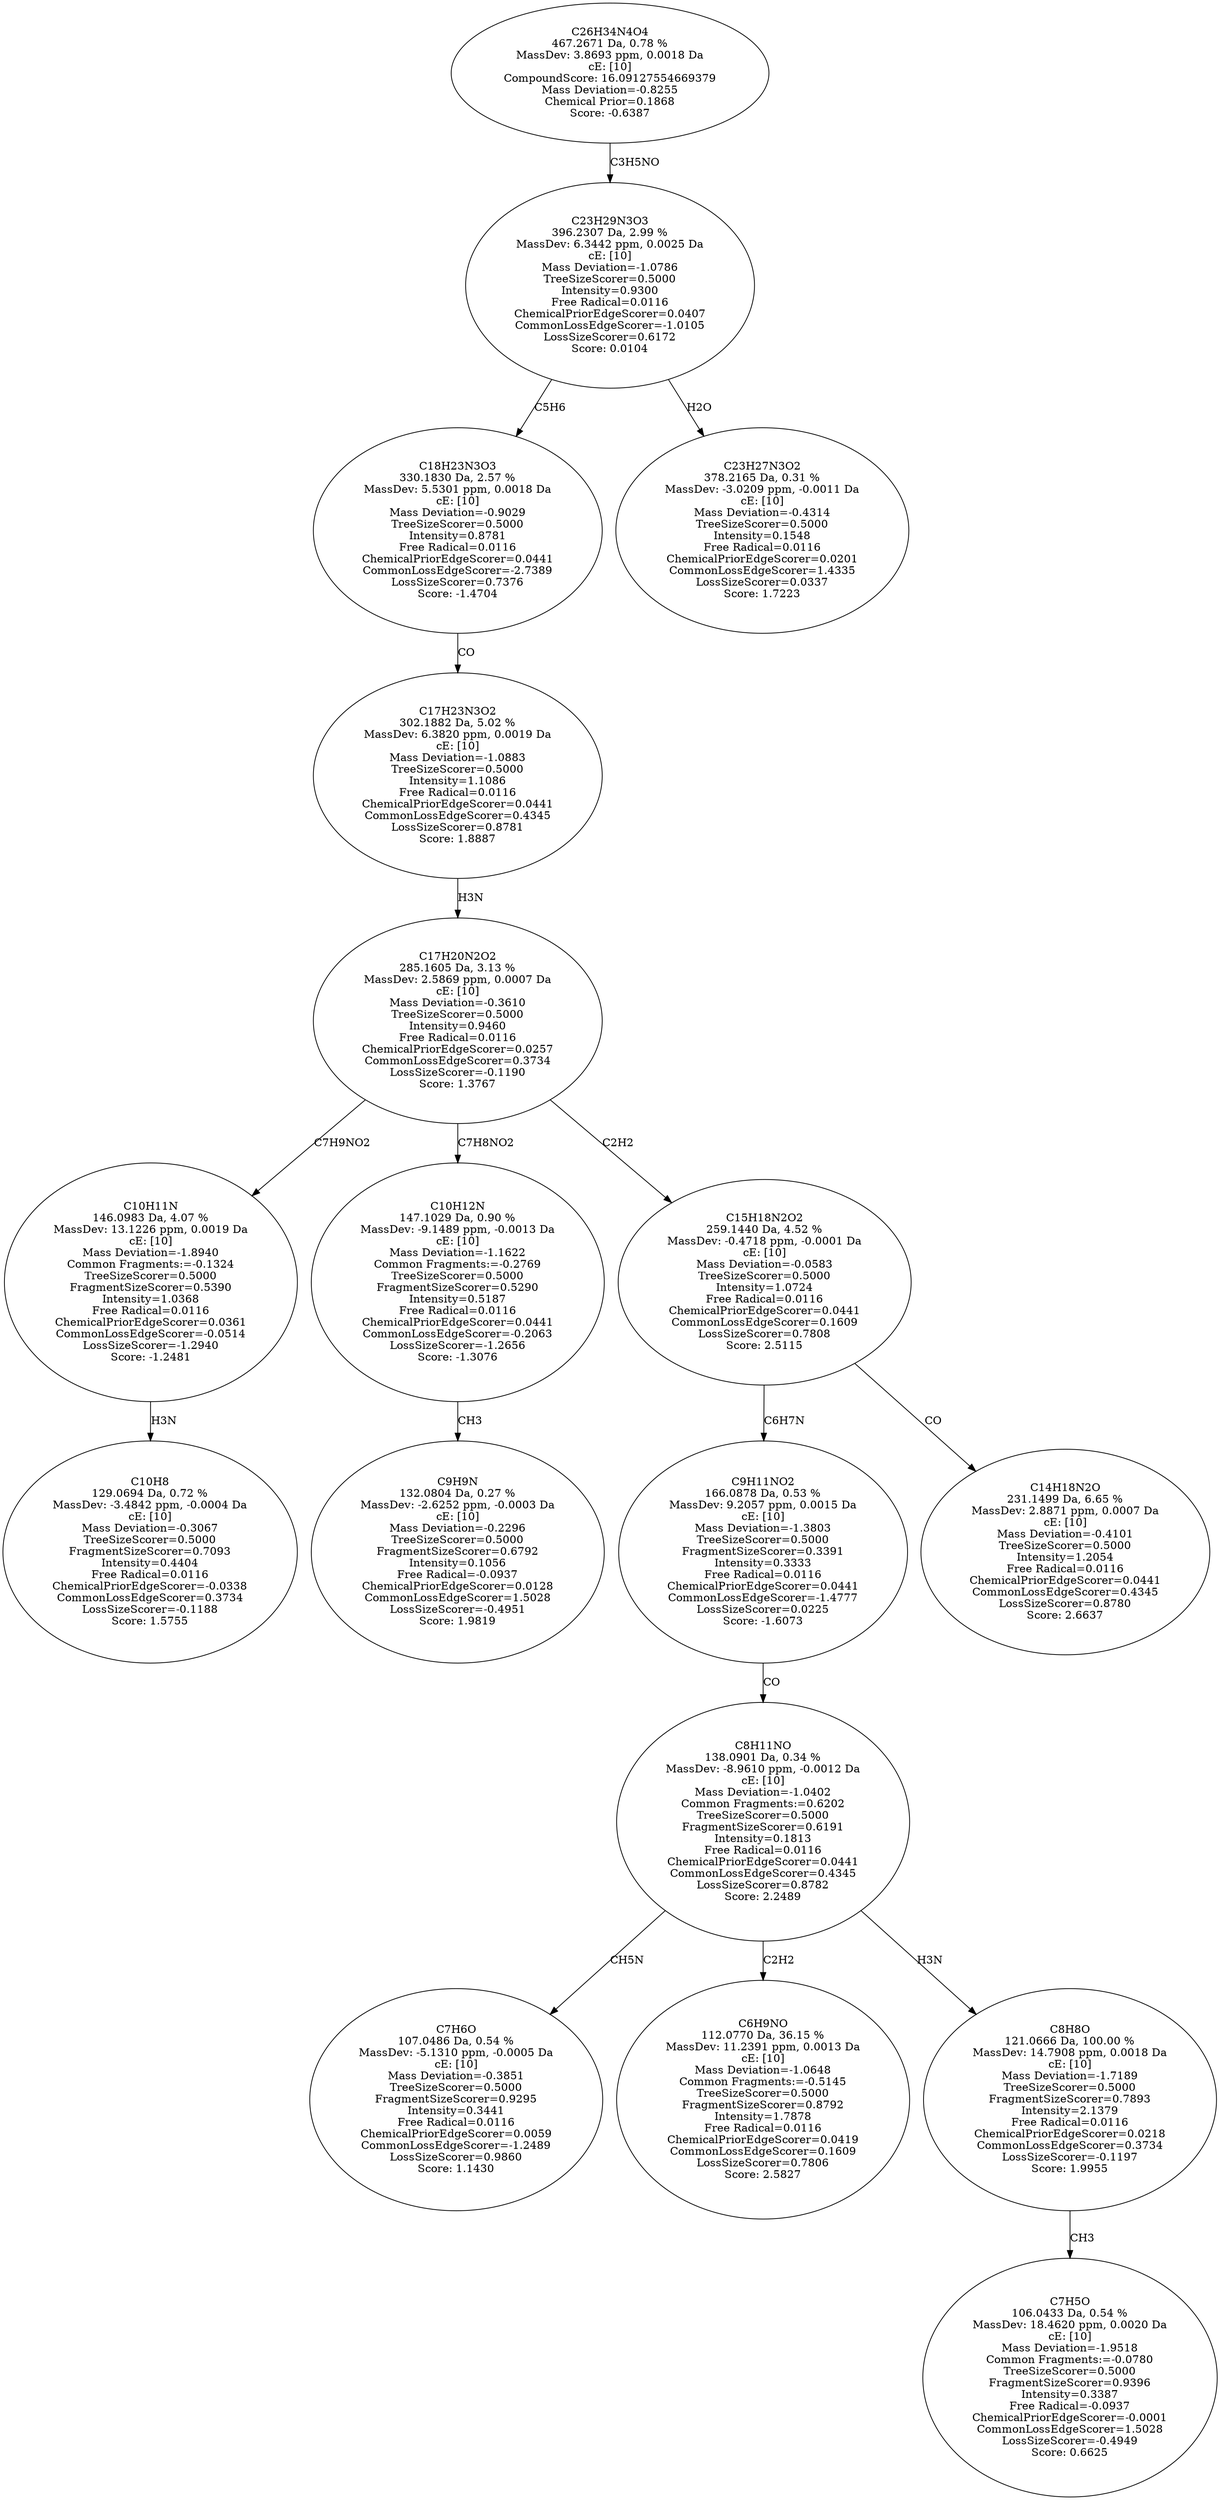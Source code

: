 strict digraph {
v1 [label="C10H8\n129.0694 Da, 0.72 %\nMassDev: -3.4842 ppm, -0.0004 Da\ncE: [10]\nMass Deviation=-0.3067\nTreeSizeScorer=0.5000\nFragmentSizeScorer=0.7093\nIntensity=0.4404\nFree Radical=0.0116\nChemicalPriorEdgeScorer=-0.0338\nCommonLossEdgeScorer=0.3734\nLossSizeScorer=-0.1188\nScore: 1.5755"];
v2 [label="C10H11N\n146.0983 Da, 4.07 %\nMassDev: 13.1226 ppm, 0.0019 Da\ncE: [10]\nMass Deviation=-1.8940\nCommon Fragments:=-0.1324\nTreeSizeScorer=0.5000\nFragmentSizeScorer=0.5390\nIntensity=1.0368\nFree Radical=0.0116\nChemicalPriorEdgeScorer=0.0361\nCommonLossEdgeScorer=-0.0514\nLossSizeScorer=-1.2940\nScore: -1.2481"];
v3 [label="C9H9N\n132.0804 Da, 0.27 %\nMassDev: -2.6252 ppm, -0.0003 Da\ncE: [10]\nMass Deviation=-0.2296\nTreeSizeScorer=0.5000\nFragmentSizeScorer=0.6792\nIntensity=0.1056\nFree Radical=-0.0937\nChemicalPriorEdgeScorer=0.0128\nCommonLossEdgeScorer=1.5028\nLossSizeScorer=-0.4951\nScore: 1.9819"];
v4 [label="C10H12N\n147.1029 Da, 0.90 %\nMassDev: -9.1489 ppm, -0.0013 Da\ncE: [10]\nMass Deviation=-1.1622\nCommon Fragments:=-0.2769\nTreeSizeScorer=0.5000\nFragmentSizeScorer=0.5290\nIntensity=0.5187\nFree Radical=0.0116\nChemicalPriorEdgeScorer=0.0441\nCommonLossEdgeScorer=-0.2063\nLossSizeScorer=-1.2656\nScore: -1.3076"];
v5 [label="C7H6O\n107.0486 Da, 0.54 %\nMassDev: -5.1310 ppm, -0.0005 Da\ncE: [10]\nMass Deviation=-0.3851\nTreeSizeScorer=0.5000\nFragmentSizeScorer=0.9295\nIntensity=0.3441\nFree Radical=0.0116\nChemicalPriorEdgeScorer=0.0059\nCommonLossEdgeScorer=-1.2489\nLossSizeScorer=0.9860\nScore: 1.1430"];
v6 [label="C6H9NO\n112.0770 Da, 36.15 %\nMassDev: 11.2391 ppm, 0.0013 Da\ncE: [10]\nMass Deviation=-1.0648\nCommon Fragments:=-0.5145\nTreeSizeScorer=0.5000\nFragmentSizeScorer=0.8792\nIntensity=1.7878\nFree Radical=0.0116\nChemicalPriorEdgeScorer=0.0419\nCommonLossEdgeScorer=0.1609\nLossSizeScorer=0.7806\nScore: 2.5827"];
v7 [label="C7H5O\n106.0433 Da, 0.54 %\nMassDev: 18.4620 ppm, 0.0020 Da\ncE: [10]\nMass Deviation=-1.9518\nCommon Fragments:=-0.0780\nTreeSizeScorer=0.5000\nFragmentSizeScorer=0.9396\nIntensity=0.3387\nFree Radical=-0.0937\nChemicalPriorEdgeScorer=-0.0001\nCommonLossEdgeScorer=1.5028\nLossSizeScorer=-0.4949\nScore: 0.6625"];
v8 [label="C8H8O\n121.0666 Da, 100.00 %\nMassDev: 14.7908 ppm, 0.0018 Da\ncE: [10]\nMass Deviation=-1.7189\nTreeSizeScorer=0.5000\nFragmentSizeScorer=0.7893\nIntensity=2.1379\nFree Radical=0.0116\nChemicalPriorEdgeScorer=0.0218\nCommonLossEdgeScorer=0.3734\nLossSizeScorer=-0.1197\nScore: 1.9955"];
v9 [label="C8H11NO\n138.0901 Da, 0.34 %\nMassDev: -8.9610 ppm, -0.0012 Da\ncE: [10]\nMass Deviation=-1.0402\nCommon Fragments:=0.6202\nTreeSizeScorer=0.5000\nFragmentSizeScorer=0.6191\nIntensity=0.1813\nFree Radical=0.0116\nChemicalPriorEdgeScorer=0.0441\nCommonLossEdgeScorer=0.4345\nLossSizeScorer=0.8782\nScore: 2.2489"];
v10 [label="C9H11NO2\n166.0878 Da, 0.53 %\nMassDev: 9.2057 ppm, 0.0015 Da\ncE: [10]\nMass Deviation=-1.3803\nTreeSizeScorer=0.5000\nFragmentSizeScorer=0.3391\nIntensity=0.3333\nFree Radical=0.0116\nChemicalPriorEdgeScorer=0.0441\nCommonLossEdgeScorer=-1.4777\nLossSizeScorer=0.0225\nScore: -1.6073"];
v11 [label="C14H18N2O\n231.1499 Da, 6.65 %\nMassDev: 2.8871 ppm, 0.0007 Da\ncE: [10]\nMass Deviation=-0.4101\nTreeSizeScorer=0.5000\nIntensity=1.2054\nFree Radical=0.0116\nChemicalPriorEdgeScorer=0.0441\nCommonLossEdgeScorer=0.4345\nLossSizeScorer=0.8780\nScore: 2.6637"];
v12 [label="C15H18N2O2\n259.1440 Da, 4.52 %\nMassDev: -0.4718 ppm, -0.0001 Da\ncE: [10]\nMass Deviation=-0.0583\nTreeSizeScorer=0.5000\nIntensity=1.0724\nFree Radical=0.0116\nChemicalPriorEdgeScorer=0.0441\nCommonLossEdgeScorer=0.1609\nLossSizeScorer=0.7808\nScore: 2.5115"];
v13 [label="C17H20N2O2\n285.1605 Da, 3.13 %\nMassDev: 2.5869 ppm, 0.0007 Da\ncE: [10]\nMass Deviation=-0.3610\nTreeSizeScorer=0.5000\nIntensity=0.9460\nFree Radical=0.0116\nChemicalPriorEdgeScorer=0.0257\nCommonLossEdgeScorer=0.3734\nLossSizeScorer=-0.1190\nScore: 1.3767"];
v14 [label="C17H23N3O2\n302.1882 Da, 5.02 %\nMassDev: 6.3820 ppm, 0.0019 Da\ncE: [10]\nMass Deviation=-1.0883\nTreeSizeScorer=0.5000\nIntensity=1.1086\nFree Radical=0.0116\nChemicalPriorEdgeScorer=0.0441\nCommonLossEdgeScorer=0.4345\nLossSizeScorer=0.8781\nScore: 1.8887"];
v15 [label="C18H23N3O3\n330.1830 Da, 2.57 %\nMassDev: 5.5301 ppm, 0.0018 Da\ncE: [10]\nMass Deviation=-0.9029\nTreeSizeScorer=0.5000\nIntensity=0.8781\nFree Radical=0.0116\nChemicalPriorEdgeScorer=0.0441\nCommonLossEdgeScorer=-2.7389\nLossSizeScorer=0.7376\nScore: -1.4704"];
v16 [label="C23H27N3O2\n378.2165 Da, 0.31 %\nMassDev: -3.0209 ppm, -0.0011 Da\ncE: [10]\nMass Deviation=-0.4314\nTreeSizeScorer=0.5000\nIntensity=0.1548\nFree Radical=0.0116\nChemicalPriorEdgeScorer=0.0201\nCommonLossEdgeScorer=1.4335\nLossSizeScorer=0.0337\nScore: 1.7223"];
v17 [label="C23H29N3O3\n396.2307 Da, 2.99 %\nMassDev: 6.3442 ppm, 0.0025 Da\ncE: [10]\nMass Deviation=-1.0786\nTreeSizeScorer=0.5000\nIntensity=0.9300\nFree Radical=0.0116\nChemicalPriorEdgeScorer=0.0407\nCommonLossEdgeScorer=-1.0105\nLossSizeScorer=0.6172\nScore: 0.0104"];
v18 [label="C26H34N4O4\n467.2671 Da, 0.78 %\nMassDev: 3.8693 ppm, 0.0018 Da\ncE: [10]\nCompoundScore: 16.09127554669379\nMass Deviation=-0.8255\nChemical Prior=0.1868\nScore: -0.6387"];
v2 -> v1 [label="H3N"];
v13 -> v2 [label="C7H9NO2"];
v4 -> v3 [label="CH3"];
v13 -> v4 [label="C7H8NO2"];
v9 -> v5 [label="CH5N"];
v9 -> v6 [label="C2H2"];
v8 -> v7 [label="CH3"];
v9 -> v8 [label="H3N"];
v10 -> v9 [label="CO"];
v12 -> v10 [label="C6H7N"];
v12 -> v11 [label="CO"];
v13 -> v12 [label="C2H2"];
v14 -> v13 [label="H3N"];
v15 -> v14 [label="CO"];
v17 -> v15 [label="C5H6"];
v17 -> v16 [label="H2O"];
v18 -> v17 [label="C3H5NO"];
}